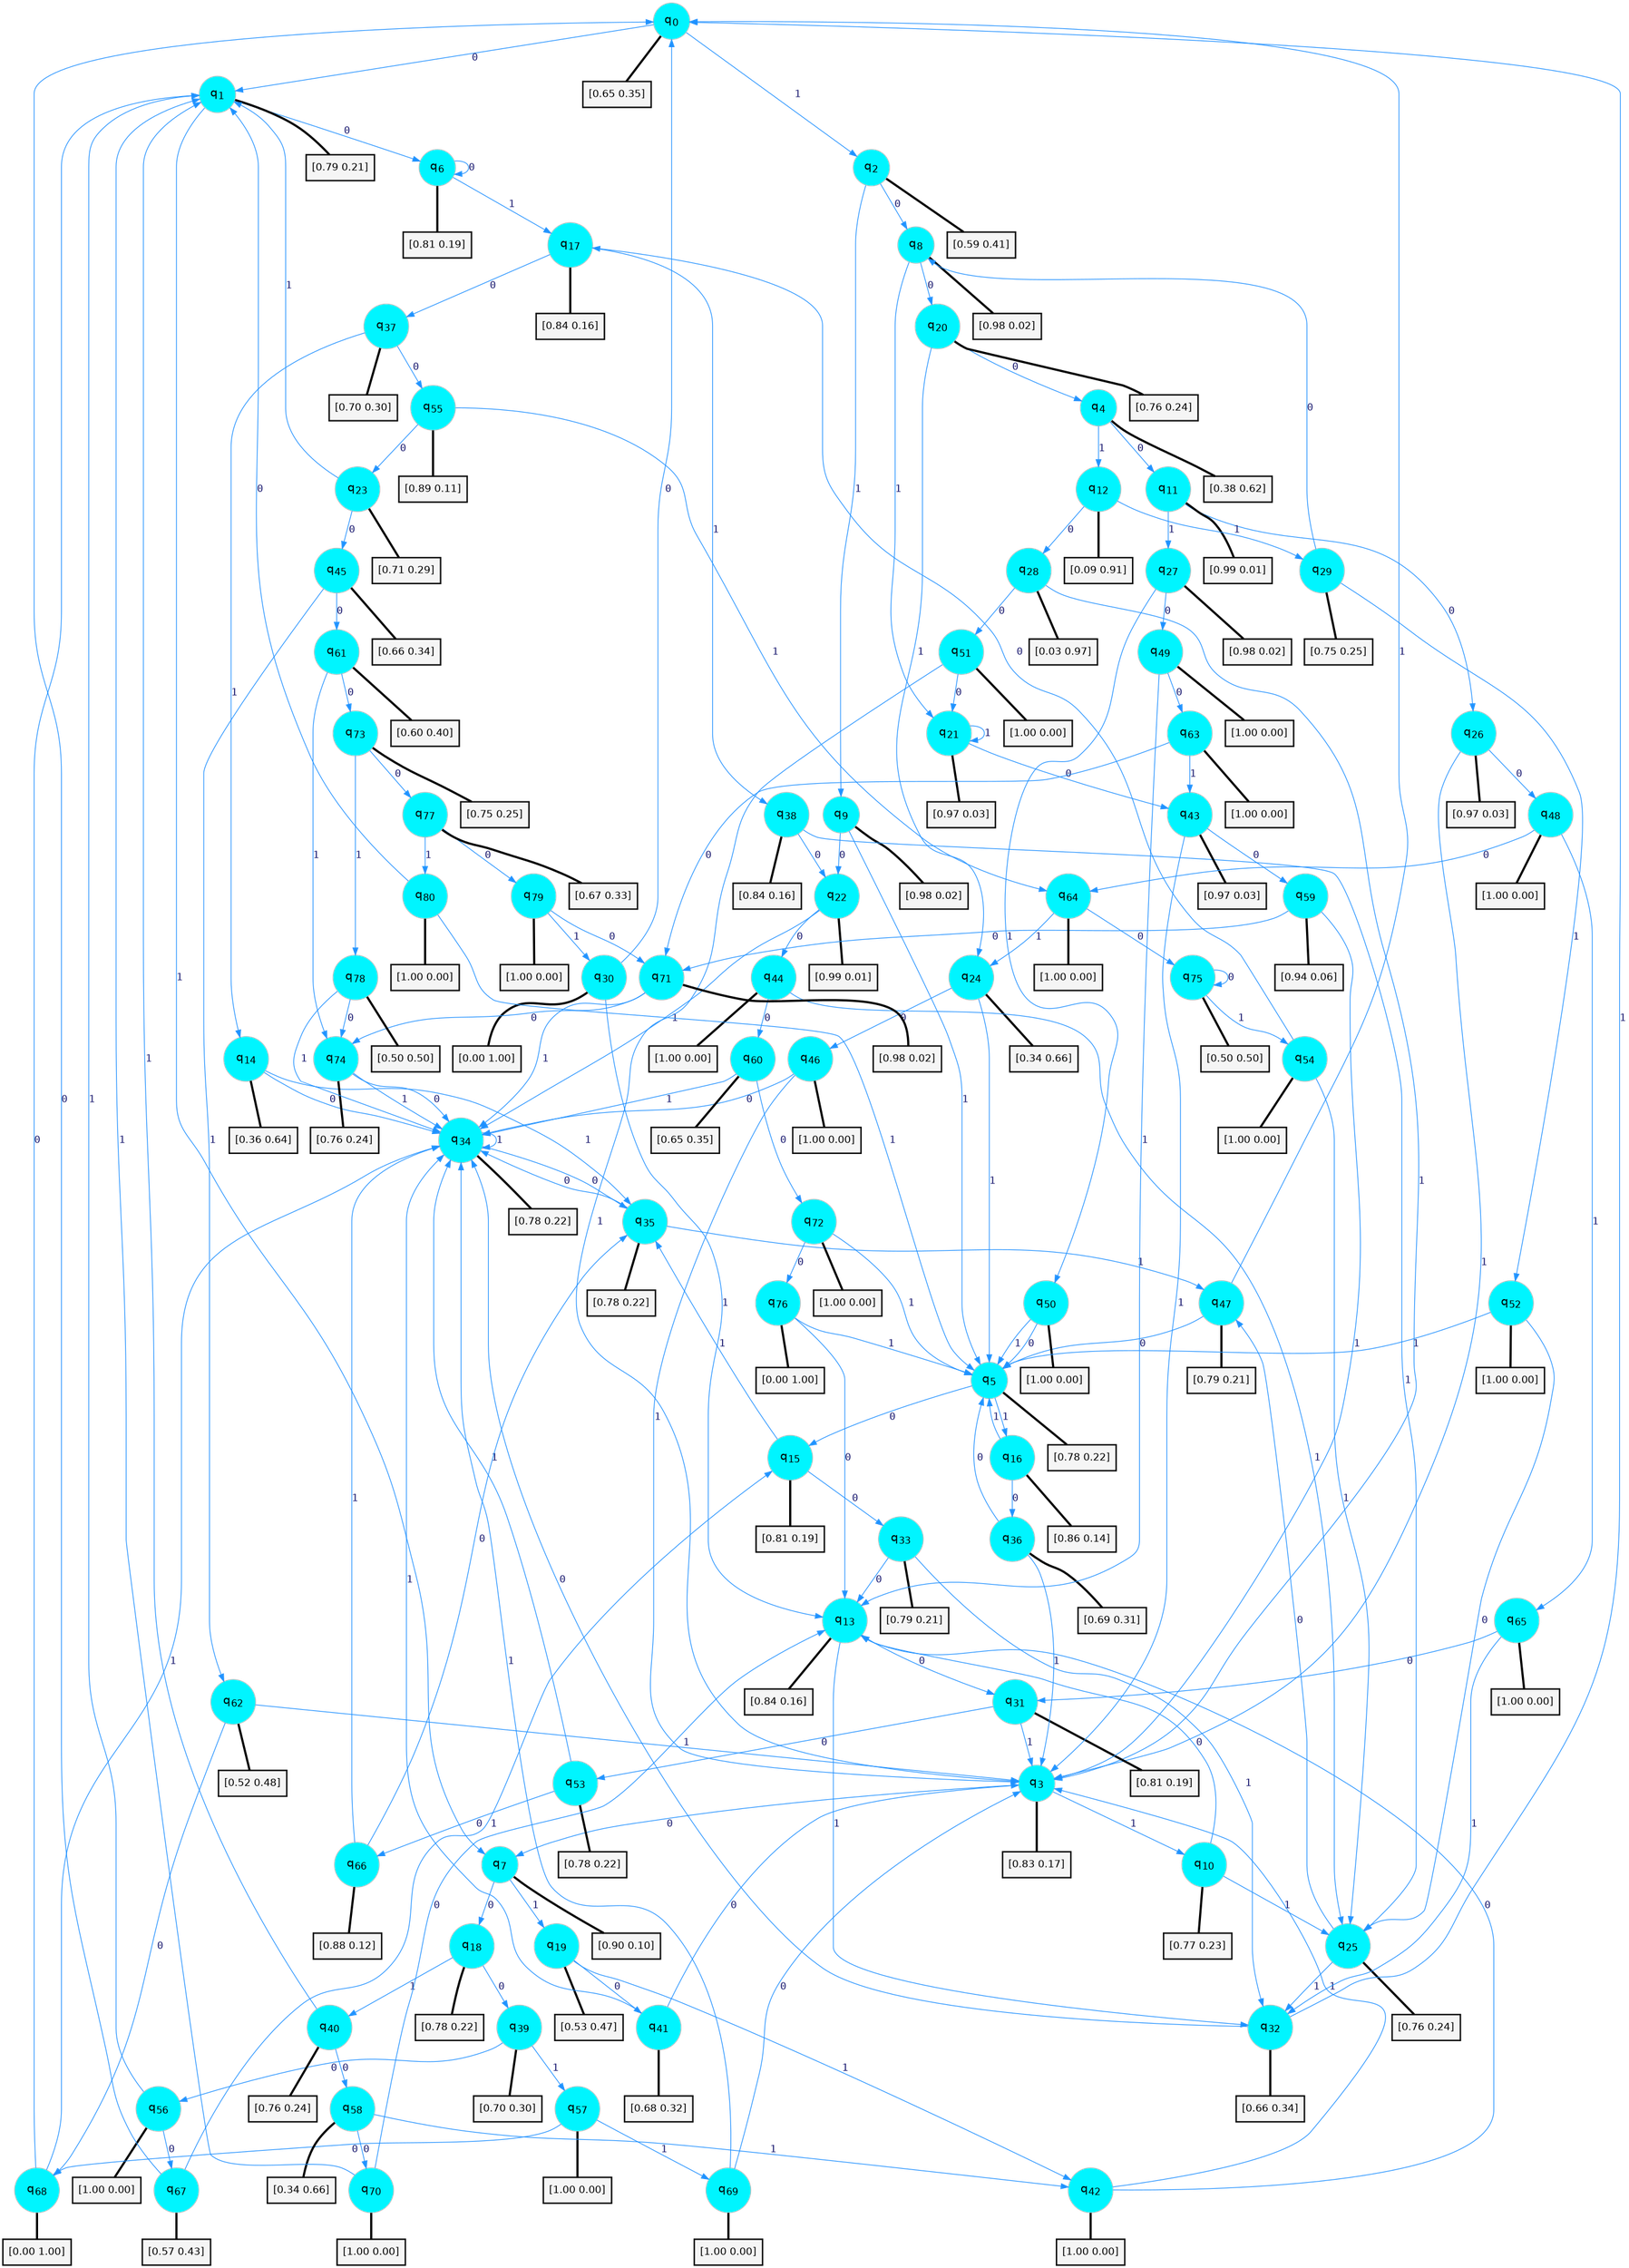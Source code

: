 digraph G {
graph [
bgcolor=transparent, dpi=300, rankdir=TD, size="40,25"];
node [
color=gray, fillcolor=turquoise1, fontcolor=black, fontname=Helvetica, fontsize=16, fontweight=bold, shape=circle, style=filled];
edge [
arrowsize=1, color=dodgerblue1, fontcolor=midnightblue, fontname=courier, fontweight=bold, penwidth=1, style=solid, weight=20];
0[label=<q<SUB>0</SUB>>];
1[label=<q<SUB>1</SUB>>];
2[label=<q<SUB>2</SUB>>];
3[label=<q<SUB>3</SUB>>];
4[label=<q<SUB>4</SUB>>];
5[label=<q<SUB>5</SUB>>];
6[label=<q<SUB>6</SUB>>];
7[label=<q<SUB>7</SUB>>];
8[label=<q<SUB>8</SUB>>];
9[label=<q<SUB>9</SUB>>];
10[label=<q<SUB>10</SUB>>];
11[label=<q<SUB>11</SUB>>];
12[label=<q<SUB>12</SUB>>];
13[label=<q<SUB>13</SUB>>];
14[label=<q<SUB>14</SUB>>];
15[label=<q<SUB>15</SUB>>];
16[label=<q<SUB>16</SUB>>];
17[label=<q<SUB>17</SUB>>];
18[label=<q<SUB>18</SUB>>];
19[label=<q<SUB>19</SUB>>];
20[label=<q<SUB>20</SUB>>];
21[label=<q<SUB>21</SUB>>];
22[label=<q<SUB>22</SUB>>];
23[label=<q<SUB>23</SUB>>];
24[label=<q<SUB>24</SUB>>];
25[label=<q<SUB>25</SUB>>];
26[label=<q<SUB>26</SUB>>];
27[label=<q<SUB>27</SUB>>];
28[label=<q<SUB>28</SUB>>];
29[label=<q<SUB>29</SUB>>];
30[label=<q<SUB>30</SUB>>];
31[label=<q<SUB>31</SUB>>];
32[label=<q<SUB>32</SUB>>];
33[label=<q<SUB>33</SUB>>];
34[label=<q<SUB>34</SUB>>];
35[label=<q<SUB>35</SUB>>];
36[label=<q<SUB>36</SUB>>];
37[label=<q<SUB>37</SUB>>];
38[label=<q<SUB>38</SUB>>];
39[label=<q<SUB>39</SUB>>];
40[label=<q<SUB>40</SUB>>];
41[label=<q<SUB>41</SUB>>];
42[label=<q<SUB>42</SUB>>];
43[label=<q<SUB>43</SUB>>];
44[label=<q<SUB>44</SUB>>];
45[label=<q<SUB>45</SUB>>];
46[label=<q<SUB>46</SUB>>];
47[label=<q<SUB>47</SUB>>];
48[label=<q<SUB>48</SUB>>];
49[label=<q<SUB>49</SUB>>];
50[label=<q<SUB>50</SUB>>];
51[label=<q<SUB>51</SUB>>];
52[label=<q<SUB>52</SUB>>];
53[label=<q<SUB>53</SUB>>];
54[label=<q<SUB>54</SUB>>];
55[label=<q<SUB>55</SUB>>];
56[label=<q<SUB>56</SUB>>];
57[label=<q<SUB>57</SUB>>];
58[label=<q<SUB>58</SUB>>];
59[label=<q<SUB>59</SUB>>];
60[label=<q<SUB>60</SUB>>];
61[label=<q<SUB>61</SUB>>];
62[label=<q<SUB>62</SUB>>];
63[label=<q<SUB>63</SUB>>];
64[label=<q<SUB>64</SUB>>];
65[label=<q<SUB>65</SUB>>];
66[label=<q<SUB>66</SUB>>];
67[label=<q<SUB>67</SUB>>];
68[label=<q<SUB>68</SUB>>];
69[label=<q<SUB>69</SUB>>];
70[label=<q<SUB>70</SUB>>];
71[label=<q<SUB>71</SUB>>];
72[label=<q<SUB>72</SUB>>];
73[label=<q<SUB>73</SUB>>];
74[label=<q<SUB>74</SUB>>];
75[label=<q<SUB>75</SUB>>];
76[label=<q<SUB>76</SUB>>];
77[label=<q<SUB>77</SUB>>];
78[label=<q<SUB>78</SUB>>];
79[label=<q<SUB>79</SUB>>];
80[label=<q<SUB>80</SUB>>];
81[label="[0.65 0.35]", shape=box,fontcolor=black, fontname=Helvetica, fontsize=14, penwidth=2, fillcolor=whitesmoke,color=black];
82[label="[0.79 0.21]", shape=box,fontcolor=black, fontname=Helvetica, fontsize=14, penwidth=2, fillcolor=whitesmoke,color=black];
83[label="[0.59 0.41]", shape=box,fontcolor=black, fontname=Helvetica, fontsize=14, penwidth=2, fillcolor=whitesmoke,color=black];
84[label="[0.83 0.17]", shape=box,fontcolor=black, fontname=Helvetica, fontsize=14, penwidth=2, fillcolor=whitesmoke,color=black];
85[label="[0.38 0.62]", shape=box,fontcolor=black, fontname=Helvetica, fontsize=14, penwidth=2, fillcolor=whitesmoke,color=black];
86[label="[0.78 0.22]", shape=box,fontcolor=black, fontname=Helvetica, fontsize=14, penwidth=2, fillcolor=whitesmoke,color=black];
87[label="[0.81 0.19]", shape=box,fontcolor=black, fontname=Helvetica, fontsize=14, penwidth=2, fillcolor=whitesmoke,color=black];
88[label="[0.90 0.10]", shape=box,fontcolor=black, fontname=Helvetica, fontsize=14, penwidth=2, fillcolor=whitesmoke,color=black];
89[label="[0.98 0.02]", shape=box,fontcolor=black, fontname=Helvetica, fontsize=14, penwidth=2, fillcolor=whitesmoke,color=black];
90[label="[0.98 0.02]", shape=box,fontcolor=black, fontname=Helvetica, fontsize=14, penwidth=2, fillcolor=whitesmoke,color=black];
91[label="[0.77 0.23]", shape=box,fontcolor=black, fontname=Helvetica, fontsize=14, penwidth=2, fillcolor=whitesmoke,color=black];
92[label="[0.99 0.01]", shape=box,fontcolor=black, fontname=Helvetica, fontsize=14, penwidth=2, fillcolor=whitesmoke,color=black];
93[label="[0.09 0.91]", shape=box,fontcolor=black, fontname=Helvetica, fontsize=14, penwidth=2, fillcolor=whitesmoke,color=black];
94[label="[0.84 0.16]", shape=box,fontcolor=black, fontname=Helvetica, fontsize=14, penwidth=2, fillcolor=whitesmoke,color=black];
95[label="[0.36 0.64]", shape=box,fontcolor=black, fontname=Helvetica, fontsize=14, penwidth=2, fillcolor=whitesmoke,color=black];
96[label="[0.81 0.19]", shape=box,fontcolor=black, fontname=Helvetica, fontsize=14, penwidth=2, fillcolor=whitesmoke,color=black];
97[label="[0.86 0.14]", shape=box,fontcolor=black, fontname=Helvetica, fontsize=14, penwidth=2, fillcolor=whitesmoke,color=black];
98[label="[0.84 0.16]", shape=box,fontcolor=black, fontname=Helvetica, fontsize=14, penwidth=2, fillcolor=whitesmoke,color=black];
99[label="[0.78 0.22]", shape=box,fontcolor=black, fontname=Helvetica, fontsize=14, penwidth=2, fillcolor=whitesmoke,color=black];
100[label="[0.53 0.47]", shape=box,fontcolor=black, fontname=Helvetica, fontsize=14, penwidth=2, fillcolor=whitesmoke,color=black];
101[label="[0.76 0.24]", shape=box,fontcolor=black, fontname=Helvetica, fontsize=14, penwidth=2, fillcolor=whitesmoke,color=black];
102[label="[0.97 0.03]", shape=box,fontcolor=black, fontname=Helvetica, fontsize=14, penwidth=2, fillcolor=whitesmoke,color=black];
103[label="[0.99 0.01]", shape=box,fontcolor=black, fontname=Helvetica, fontsize=14, penwidth=2, fillcolor=whitesmoke,color=black];
104[label="[0.71 0.29]", shape=box,fontcolor=black, fontname=Helvetica, fontsize=14, penwidth=2, fillcolor=whitesmoke,color=black];
105[label="[0.34 0.66]", shape=box,fontcolor=black, fontname=Helvetica, fontsize=14, penwidth=2, fillcolor=whitesmoke,color=black];
106[label="[0.76 0.24]", shape=box,fontcolor=black, fontname=Helvetica, fontsize=14, penwidth=2, fillcolor=whitesmoke,color=black];
107[label="[0.97 0.03]", shape=box,fontcolor=black, fontname=Helvetica, fontsize=14, penwidth=2, fillcolor=whitesmoke,color=black];
108[label="[0.98 0.02]", shape=box,fontcolor=black, fontname=Helvetica, fontsize=14, penwidth=2, fillcolor=whitesmoke,color=black];
109[label="[0.03 0.97]", shape=box,fontcolor=black, fontname=Helvetica, fontsize=14, penwidth=2, fillcolor=whitesmoke,color=black];
110[label="[0.75 0.25]", shape=box,fontcolor=black, fontname=Helvetica, fontsize=14, penwidth=2, fillcolor=whitesmoke,color=black];
111[label="[0.00 1.00]", shape=box,fontcolor=black, fontname=Helvetica, fontsize=14, penwidth=2, fillcolor=whitesmoke,color=black];
112[label="[0.81 0.19]", shape=box,fontcolor=black, fontname=Helvetica, fontsize=14, penwidth=2, fillcolor=whitesmoke,color=black];
113[label="[0.66 0.34]", shape=box,fontcolor=black, fontname=Helvetica, fontsize=14, penwidth=2, fillcolor=whitesmoke,color=black];
114[label="[0.79 0.21]", shape=box,fontcolor=black, fontname=Helvetica, fontsize=14, penwidth=2, fillcolor=whitesmoke,color=black];
115[label="[0.78 0.22]", shape=box,fontcolor=black, fontname=Helvetica, fontsize=14, penwidth=2, fillcolor=whitesmoke,color=black];
116[label="[0.78 0.22]", shape=box,fontcolor=black, fontname=Helvetica, fontsize=14, penwidth=2, fillcolor=whitesmoke,color=black];
117[label="[0.69 0.31]", shape=box,fontcolor=black, fontname=Helvetica, fontsize=14, penwidth=2, fillcolor=whitesmoke,color=black];
118[label="[0.70 0.30]", shape=box,fontcolor=black, fontname=Helvetica, fontsize=14, penwidth=2, fillcolor=whitesmoke,color=black];
119[label="[0.84 0.16]", shape=box,fontcolor=black, fontname=Helvetica, fontsize=14, penwidth=2, fillcolor=whitesmoke,color=black];
120[label="[0.70 0.30]", shape=box,fontcolor=black, fontname=Helvetica, fontsize=14, penwidth=2, fillcolor=whitesmoke,color=black];
121[label="[0.76 0.24]", shape=box,fontcolor=black, fontname=Helvetica, fontsize=14, penwidth=2, fillcolor=whitesmoke,color=black];
122[label="[0.68 0.32]", shape=box,fontcolor=black, fontname=Helvetica, fontsize=14, penwidth=2, fillcolor=whitesmoke,color=black];
123[label="[1.00 0.00]", shape=box,fontcolor=black, fontname=Helvetica, fontsize=14, penwidth=2, fillcolor=whitesmoke,color=black];
124[label="[0.97 0.03]", shape=box,fontcolor=black, fontname=Helvetica, fontsize=14, penwidth=2, fillcolor=whitesmoke,color=black];
125[label="[1.00 0.00]", shape=box,fontcolor=black, fontname=Helvetica, fontsize=14, penwidth=2, fillcolor=whitesmoke,color=black];
126[label="[0.66 0.34]", shape=box,fontcolor=black, fontname=Helvetica, fontsize=14, penwidth=2, fillcolor=whitesmoke,color=black];
127[label="[1.00 0.00]", shape=box,fontcolor=black, fontname=Helvetica, fontsize=14, penwidth=2, fillcolor=whitesmoke,color=black];
128[label="[0.79 0.21]", shape=box,fontcolor=black, fontname=Helvetica, fontsize=14, penwidth=2, fillcolor=whitesmoke,color=black];
129[label="[1.00 0.00]", shape=box,fontcolor=black, fontname=Helvetica, fontsize=14, penwidth=2, fillcolor=whitesmoke,color=black];
130[label="[1.00 0.00]", shape=box,fontcolor=black, fontname=Helvetica, fontsize=14, penwidth=2, fillcolor=whitesmoke,color=black];
131[label="[1.00 0.00]", shape=box,fontcolor=black, fontname=Helvetica, fontsize=14, penwidth=2, fillcolor=whitesmoke,color=black];
132[label="[1.00 0.00]", shape=box,fontcolor=black, fontname=Helvetica, fontsize=14, penwidth=2, fillcolor=whitesmoke,color=black];
133[label="[1.00 0.00]", shape=box,fontcolor=black, fontname=Helvetica, fontsize=14, penwidth=2, fillcolor=whitesmoke,color=black];
134[label="[0.78 0.22]", shape=box,fontcolor=black, fontname=Helvetica, fontsize=14, penwidth=2, fillcolor=whitesmoke,color=black];
135[label="[1.00 0.00]", shape=box,fontcolor=black, fontname=Helvetica, fontsize=14, penwidth=2, fillcolor=whitesmoke,color=black];
136[label="[0.89 0.11]", shape=box,fontcolor=black, fontname=Helvetica, fontsize=14, penwidth=2, fillcolor=whitesmoke,color=black];
137[label="[1.00 0.00]", shape=box,fontcolor=black, fontname=Helvetica, fontsize=14, penwidth=2, fillcolor=whitesmoke,color=black];
138[label="[1.00 0.00]", shape=box,fontcolor=black, fontname=Helvetica, fontsize=14, penwidth=2, fillcolor=whitesmoke,color=black];
139[label="[0.34 0.66]", shape=box,fontcolor=black, fontname=Helvetica, fontsize=14, penwidth=2, fillcolor=whitesmoke,color=black];
140[label="[0.94 0.06]", shape=box,fontcolor=black, fontname=Helvetica, fontsize=14, penwidth=2, fillcolor=whitesmoke,color=black];
141[label="[0.65 0.35]", shape=box,fontcolor=black, fontname=Helvetica, fontsize=14, penwidth=2, fillcolor=whitesmoke,color=black];
142[label="[0.60 0.40]", shape=box,fontcolor=black, fontname=Helvetica, fontsize=14, penwidth=2, fillcolor=whitesmoke,color=black];
143[label="[0.52 0.48]", shape=box,fontcolor=black, fontname=Helvetica, fontsize=14, penwidth=2, fillcolor=whitesmoke,color=black];
144[label="[1.00 0.00]", shape=box,fontcolor=black, fontname=Helvetica, fontsize=14, penwidth=2, fillcolor=whitesmoke,color=black];
145[label="[1.00 0.00]", shape=box,fontcolor=black, fontname=Helvetica, fontsize=14, penwidth=2, fillcolor=whitesmoke,color=black];
146[label="[1.00 0.00]", shape=box,fontcolor=black, fontname=Helvetica, fontsize=14, penwidth=2, fillcolor=whitesmoke,color=black];
147[label="[0.88 0.12]", shape=box,fontcolor=black, fontname=Helvetica, fontsize=14, penwidth=2, fillcolor=whitesmoke,color=black];
148[label="[0.57 0.43]", shape=box,fontcolor=black, fontname=Helvetica, fontsize=14, penwidth=2, fillcolor=whitesmoke,color=black];
149[label="[0.00 1.00]", shape=box,fontcolor=black, fontname=Helvetica, fontsize=14, penwidth=2, fillcolor=whitesmoke,color=black];
150[label="[1.00 0.00]", shape=box,fontcolor=black, fontname=Helvetica, fontsize=14, penwidth=2, fillcolor=whitesmoke,color=black];
151[label="[1.00 0.00]", shape=box,fontcolor=black, fontname=Helvetica, fontsize=14, penwidth=2, fillcolor=whitesmoke,color=black];
152[label="[0.98 0.02]", shape=box,fontcolor=black, fontname=Helvetica, fontsize=14, penwidth=2, fillcolor=whitesmoke,color=black];
153[label="[1.00 0.00]", shape=box,fontcolor=black, fontname=Helvetica, fontsize=14, penwidth=2, fillcolor=whitesmoke,color=black];
154[label="[0.75 0.25]", shape=box,fontcolor=black, fontname=Helvetica, fontsize=14, penwidth=2, fillcolor=whitesmoke,color=black];
155[label="[0.76 0.24]", shape=box,fontcolor=black, fontname=Helvetica, fontsize=14, penwidth=2, fillcolor=whitesmoke,color=black];
156[label="[0.50 0.50]", shape=box,fontcolor=black, fontname=Helvetica, fontsize=14, penwidth=2, fillcolor=whitesmoke,color=black];
157[label="[0.00 1.00]", shape=box,fontcolor=black, fontname=Helvetica, fontsize=14, penwidth=2, fillcolor=whitesmoke,color=black];
158[label="[0.67 0.33]", shape=box,fontcolor=black, fontname=Helvetica, fontsize=14, penwidth=2, fillcolor=whitesmoke,color=black];
159[label="[0.50 0.50]", shape=box,fontcolor=black, fontname=Helvetica, fontsize=14, penwidth=2, fillcolor=whitesmoke,color=black];
160[label="[1.00 0.00]", shape=box,fontcolor=black, fontname=Helvetica, fontsize=14, penwidth=2, fillcolor=whitesmoke,color=black];
161[label="[1.00 0.00]", shape=box,fontcolor=black, fontname=Helvetica, fontsize=14, penwidth=2, fillcolor=whitesmoke,color=black];
0->1 [label=0];
0->2 [label=1];
0->81 [arrowhead=none, penwidth=3,color=black];
1->6 [label=0];
1->7 [label=1];
1->82 [arrowhead=none, penwidth=3,color=black];
2->8 [label=0];
2->9 [label=1];
2->83 [arrowhead=none, penwidth=3,color=black];
3->7 [label=0];
3->10 [label=1];
3->84 [arrowhead=none, penwidth=3,color=black];
4->11 [label=0];
4->12 [label=1];
4->85 [arrowhead=none, penwidth=3,color=black];
5->15 [label=0];
5->16 [label=1];
5->86 [arrowhead=none, penwidth=3,color=black];
6->6 [label=0];
6->17 [label=1];
6->87 [arrowhead=none, penwidth=3,color=black];
7->18 [label=0];
7->19 [label=1];
7->88 [arrowhead=none, penwidth=3,color=black];
8->20 [label=0];
8->21 [label=1];
8->89 [arrowhead=none, penwidth=3,color=black];
9->22 [label=0];
9->5 [label=1];
9->90 [arrowhead=none, penwidth=3,color=black];
10->13 [label=0];
10->25 [label=1];
10->91 [arrowhead=none, penwidth=3,color=black];
11->26 [label=0];
11->27 [label=1];
11->92 [arrowhead=none, penwidth=3,color=black];
12->28 [label=0];
12->29 [label=1];
12->93 [arrowhead=none, penwidth=3,color=black];
13->31 [label=0];
13->32 [label=1];
13->94 [arrowhead=none, penwidth=3,color=black];
14->34 [label=0];
14->35 [label=1];
14->95 [arrowhead=none, penwidth=3,color=black];
15->33 [label=0];
15->35 [label=1];
15->96 [arrowhead=none, penwidth=3,color=black];
16->36 [label=0];
16->5 [label=1];
16->97 [arrowhead=none, penwidth=3,color=black];
17->37 [label=0];
17->38 [label=1];
17->98 [arrowhead=none, penwidth=3,color=black];
18->39 [label=0];
18->40 [label=1];
18->99 [arrowhead=none, penwidth=3,color=black];
19->41 [label=0];
19->42 [label=1];
19->100 [arrowhead=none, penwidth=3,color=black];
20->4 [label=0];
20->24 [label=1];
20->101 [arrowhead=none, penwidth=3,color=black];
21->43 [label=0];
21->21 [label=1];
21->102 [arrowhead=none, penwidth=3,color=black];
22->44 [label=0];
22->34 [label=1];
22->103 [arrowhead=none, penwidth=3,color=black];
23->45 [label=0];
23->1 [label=1];
23->104 [arrowhead=none, penwidth=3,color=black];
24->46 [label=0];
24->5 [label=1];
24->105 [arrowhead=none, penwidth=3,color=black];
25->47 [label=0];
25->32 [label=1];
25->106 [arrowhead=none, penwidth=3,color=black];
26->48 [label=0];
26->3 [label=1];
26->107 [arrowhead=none, penwidth=3,color=black];
27->49 [label=0];
27->50 [label=1];
27->108 [arrowhead=none, penwidth=3,color=black];
28->51 [label=0];
28->3 [label=1];
28->109 [arrowhead=none, penwidth=3,color=black];
29->8 [label=0];
29->52 [label=1];
29->110 [arrowhead=none, penwidth=3,color=black];
30->0 [label=0];
30->13 [label=1];
30->111 [arrowhead=none, penwidth=3,color=black];
31->53 [label=0];
31->3 [label=1];
31->112 [arrowhead=none, penwidth=3,color=black];
32->34 [label=0];
32->0 [label=1];
32->113 [arrowhead=none, penwidth=3,color=black];
33->13 [label=0];
33->32 [label=1];
33->114 [arrowhead=none, penwidth=3,color=black];
34->35 [label=0];
34->34 [label=1];
34->115 [arrowhead=none, penwidth=3,color=black];
35->34 [label=0];
35->47 [label=1];
35->116 [arrowhead=none, penwidth=3,color=black];
36->5 [label=0];
36->3 [label=1];
36->117 [arrowhead=none, penwidth=3,color=black];
37->55 [label=0];
37->14 [label=1];
37->118 [arrowhead=none, penwidth=3,color=black];
38->22 [label=0];
38->25 [label=1];
38->119 [arrowhead=none, penwidth=3,color=black];
39->56 [label=0];
39->57 [label=1];
39->120 [arrowhead=none, penwidth=3,color=black];
40->58 [label=0];
40->1 [label=1];
40->121 [arrowhead=none, penwidth=3,color=black];
41->3 [label=0];
41->34 [label=1];
41->122 [arrowhead=none, penwidth=3,color=black];
42->13 [label=0];
42->3 [label=1];
42->123 [arrowhead=none, penwidth=3,color=black];
43->59 [label=0];
43->3 [label=1];
43->124 [arrowhead=none, penwidth=3,color=black];
44->60 [label=0];
44->25 [label=1];
44->125 [arrowhead=none, penwidth=3,color=black];
45->61 [label=0];
45->62 [label=1];
45->126 [arrowhead=none, penwidth=3,color=black];
46->34 [label=0];
46->3 [label=1];
46->127 [arrowhead=none, penwidth=3,color=black];
47->5 [label=0];
47->0 [label=1];
47->128 [arrowhead=none, penwidth=3,color=black];
48->64 [label=0];
48->65 [label=1];
48->129 [arrowhead=none, penwidth=3,color=black];
49->63 [label=0];
49->13 [label=1];
49->130 [arrowhead=none, penwidth=3,color=black];
50->5 [label=0];
50->5 [label=1];
50->131 [arrowhead=none, penwidth=3,color=black];
51->21 [label=0];
51->3 [label=1];
51->132 [arrowhead=none, penwidth=3,color=black];
52->25 [label=0];
52->5 [label=1];
52->133 [arrowhead=none, penwidth=3,color=black];
53->66 [label=0];
53->34 [label=1];
53->134 [arrowhead=none, penwidth=3,color=black];
54->17 [label=0];
54->25 [label=1];
54->135 [arrowhead=none, penwidth=3,color=black];
55->23 [label=0];
55->64 [label=1];
55->136 [arrowhead=none, penwidth=3,color=black];
56->67 [label=0];
56->1 [label=1];
56->137 [arrowhead=none, penwidth=3,color=black];
57->68 [label=0];
57->69 [label=1];
57->138 [arrowhead=none, penwidth=3,color=black];
58->70 [label=0];
58->42 [label=1];
58->139 [arrowhead=none, penwidth=3,color=black];
59->71 [label=0];
59->3 [label=1];
59->140 [arrowhead=none, penwidth=3,color=black];
60->72 [label=0];
60->34 [label=1];
60->141 [arrowhead=none, penwidth=3,color=black];
61->73 [label=0];
61->74 [label=1];
61->142 [arrowhead=none, penwidth=3,color=black];
62->68 [label=0];
62->3 [label=1];
62->143 [arrowhead=none, penwidth=3,color=black];
63->71 [label=0];
63->43 [label=1];
63->144 [arrowhead=none, penwidth=3,color=black];
64->75 [label=0];
64->24 [label=1];
64->145 [arrowhead=none, penwidth=3,color=black];
65->31 [label=0];
65->32 [label=1];
65->146 [arrowhead=none, penwidth=3,color=black];
66->35 [label=0];
66->34 [label=1];
66->147 [arrowhead=none, penwidth=3,color=black];
67->0 [label=0];
67->15 [label=1];
67->148 [arrowhead=none, penwidth=3,color=black];
68->1 [label=0];
68->34 [label=1];
68->149 [arrowhead=none, penwidth=3,color=black];
69->3 [label=0];
69->34 [label=1];
69->150 [arrowhead=none, penwidth=3,color=black];
70->13 [label=0];
70->1 [label=1];
70->151 [arrowhead=none, penwidth=3,color=black];
71->74 [label=0];
71->34 [label=1];
71->152 [arrowhead=none, penwidth=3,color=black];
72->76 [label=0];
72->5 [label=1];
72->153 [arrowhead=none, penwidth=3,color=black];
73->77 [label=0];
73->78 [label=1];
73->154 [arrowhead=none, penwidth=3,color=black];
74->34 [label=0];
74->34 [label=1];
74->155 [arrowhead=none, penwidth=3,color=black];
75->75 [label=0];
75->54 [label=1];
75->156 [arrowhead=none, penwidth=3,color=black];
76->13 [label=0];
76->5 [label=1];
76->157 [arrowhead=none, penwidth=3,color=black];
77->79 [label=0];
77->80 [label=1];
77->158 [arrowhead=none, penwidth=3,color=black];
78->74 [label=0];
78->34 [label=1];
78->159 [arrowhead=none, penwidth=3,color=black];
79->71 [label=0];
79->30 [label=1];
79->160 [arrowhead=none, penwidth=3,color=black];
80->1 [label=0];
80->5 [label=1];
80->161 [arrowhead=none, penwidth=3,color=black];
}
